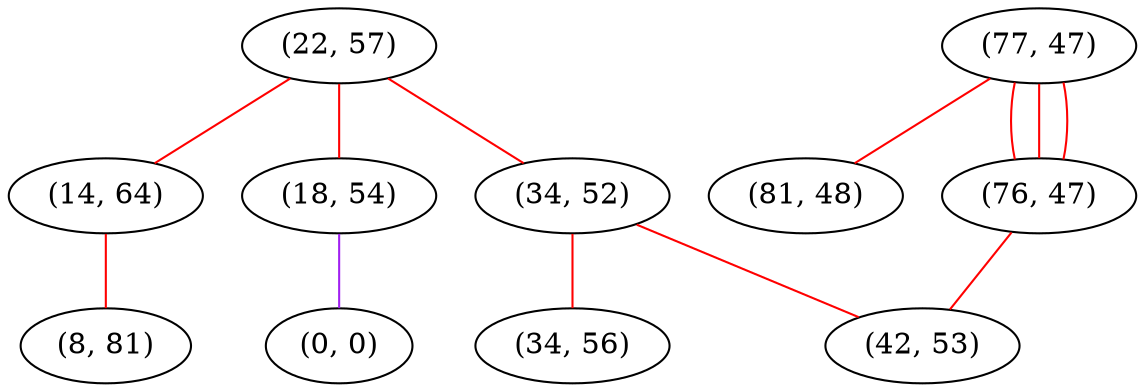 graph "" {
"(22, 57)";
"(18, 54)";
"(77, 47)";
"(34, 52)";
"(76, 47)";
"(42, 53)";
"(0, 0)";
"(14, 64)";
"(8, 81)";
"(34, 56)";
"(81, 48)";
"(22, 57)" -- "(18, 54)"  [color=red, key=0, weight=1];
"(22, 57)" -- "(14, 64)"  [color=red, key=0, weight=1];
"(22, 57)" -- "(34, 52)"  [color=red, key=0, weight=1];
"(18, 54)" -- "(0, 0)"  [color=purple, key=0, weight=4];
"(77, 47)" -- "(76, 47)"  [color=red, key=0, weight=1];
"(77, 47)" -- "(76, 47)"  [color=red, key=1, weight=1];
"(77, 47)" -- "(76, 47)"  [color=red, key=2, weight=1];
"(77, 47)" -- "(81, 48)"  [color=red, key=0, weight=1];
"(34, 52)" -- "(34, 56)"  [color=red, key=0, weight=1];
"(34, 52)" -- "(42, 53)"  [color=red, key=0, weight=1];
"(76, 47)" -- "(42, 53)"  [color=red, key=0, weight=1];
"(14, 64)" -- "(8, 81)"  [color=red, key=0, weight=1];
}
